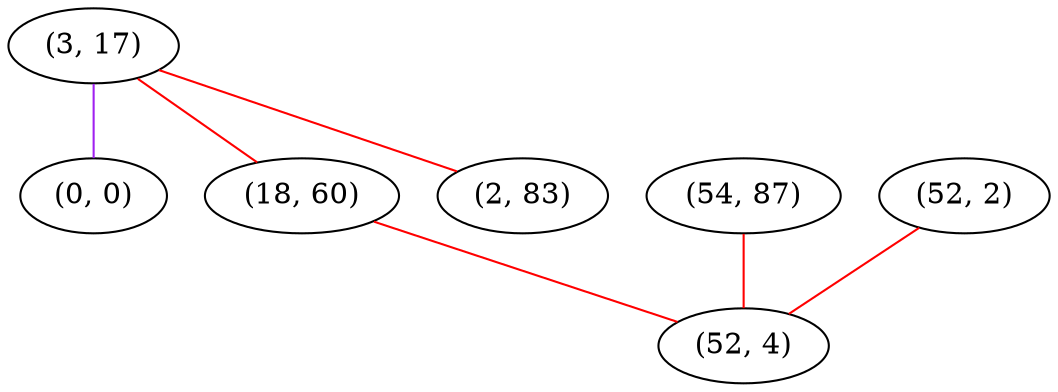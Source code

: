 graph "" {
"(3, 17)";
"(54, 87)";
"(52, 2)";
"(0, 0)";
"(18, 60)";
"(2, 83)";
"(52, 4)";
"(3, 17)" -- "(0, 0)"  [color=purple, key=0, weight=4];
"(3, 17)" -- "(2, 83)"  [color=red, key=0, weight=1];
"(3, 17)" -- "(18, 60)"  [color=red, key=0, weight=1];
"(54, 87)" -- "(52, 4)"  [color=red, key=0, weight=1];
"(52, 2)" -- "(52, 4)"  [color=red, key=0, weight=1];
"(18, 60)" -- "(52, 4)"  [color=red, key=0, weight=1];
}
